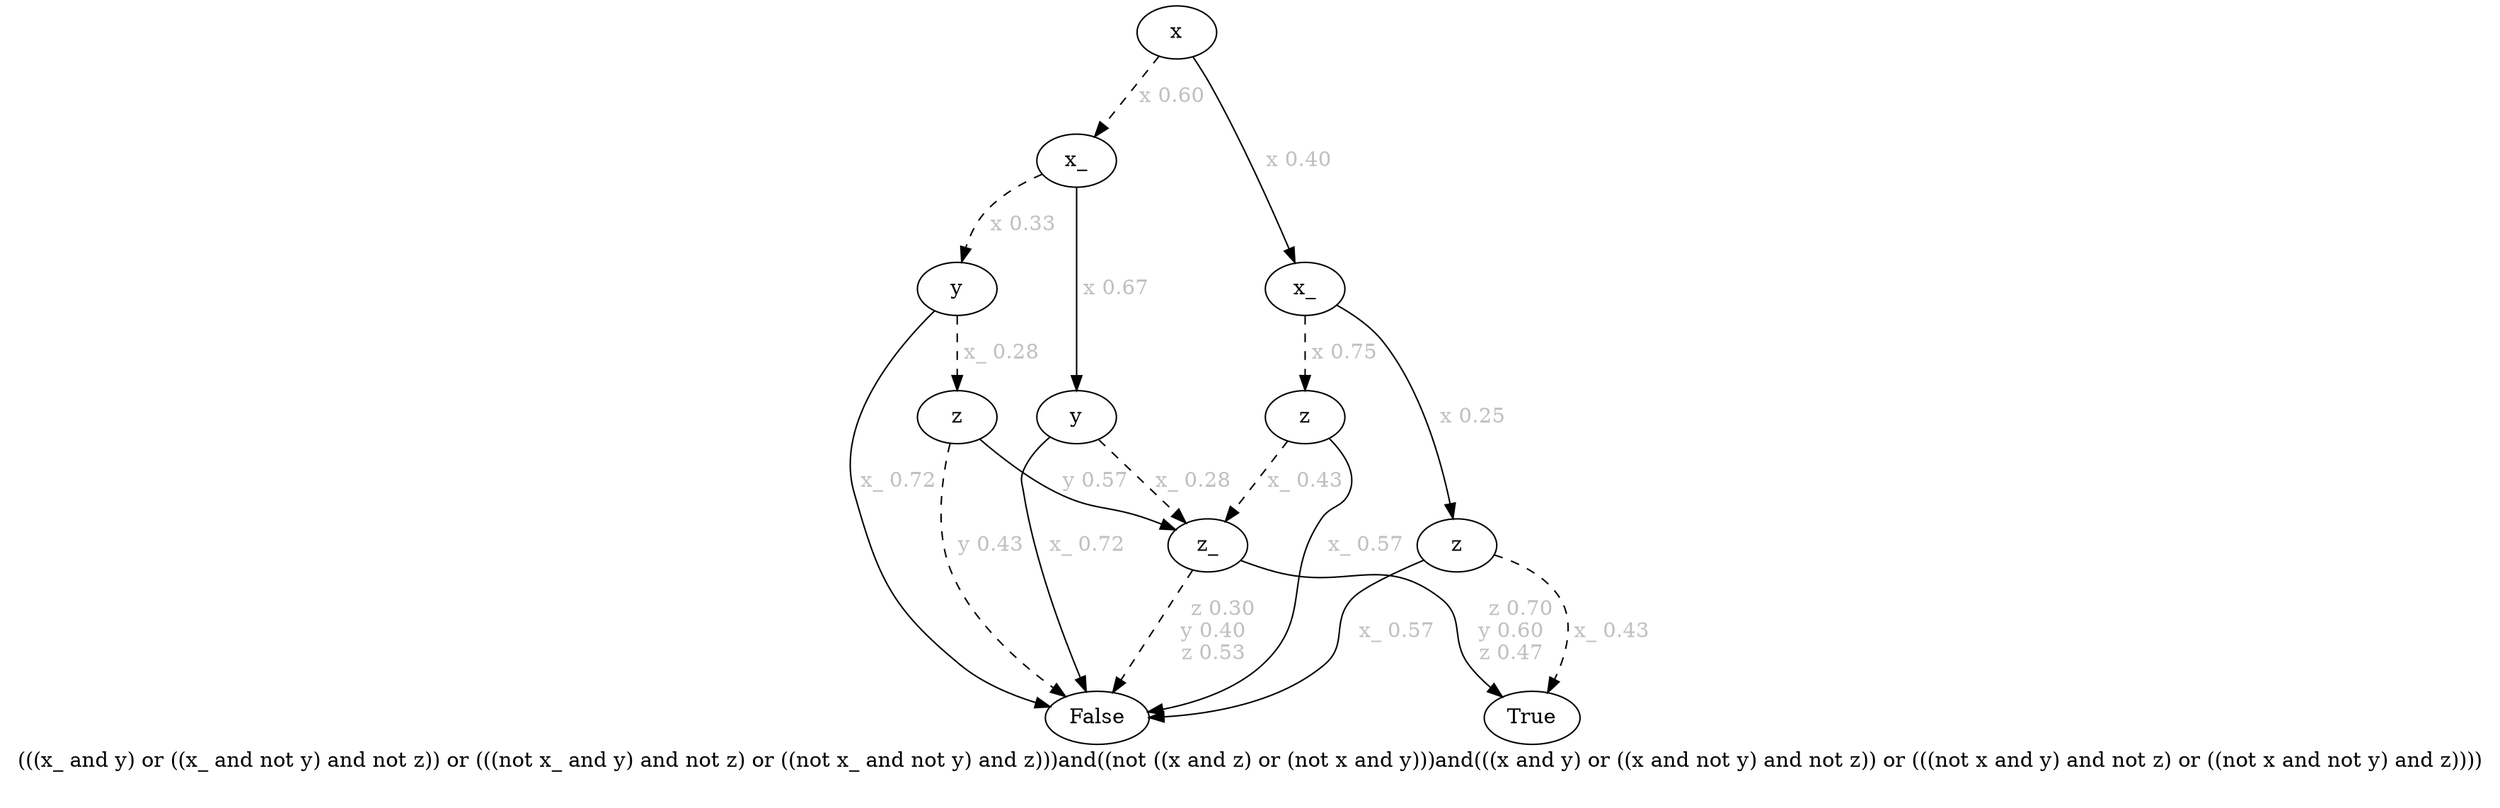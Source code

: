 digraph{
label="(((x_ and y) or ((x_ and not y) and not z)) or (((not x_ and y) and not z) or ((not x_ and not y) and z)))and((not ((x and z) or (not x and y)))and(((x and y) or ((x and not y) and not z)) or (((not x and y) and not z) or ((not x and not y) and z))))\n\n"
2746076367120[label=x]2746076368560[label="x_
"]
2746076367120 -> 2746076368560[style=dashed label=" x 0.60\n" fontcolor = gray]
2746076366160[label="y
"]
2746076368560 -> 2746076366160[style=dashed label=" x 0.33\n" fontcolor = gray]
2746076365680[label="z
"]
2746076366160 -> 2746076365680[style=dashed label=" x_ 0.28\n" fontcolor = gray]
2746076366480[label="False
"]
2746076365680 -> 2746076366480[style=dashed label=" y 0.43\n" fontcolor = gray]
2746076371440[label="z_
"]
2746076365680 -> 2746076371440 [label=" y 0.57\n" fontcolor = gray]
2746076366480[label="False
"]
2746076371440 -> 2746076366480[style=dashed label="   z 0.30\ny 0.40\nz 0.53\n" fontcolor = gray]
2746076368080[label="True
"]
2746076371440 -> 2746076368080 [label="   z 0.70\ny 0.60\nz 0.47\n" fontcolor = gray]
2746076366480[label="False
"]
2746076366160 -> 2746076366480 [label=" x_ 0.72\n" fontcolor = gray]
2746076366000[label="y
"]
2746076368560 -> 2746076366000 [label=" x 0.67\n" fontcolor = gray]
2746076371440[label="z_
"]
2746076366000 -> 2746076371440[style=dashed label=" x_ 0.28\n" fontcolor = gray]
2746076366480[label="False
"]
2746076366000 -> 2746076366480 [label=" x_ 0.72\n" fontcolor = gray]
2746076369520[label="x_
"]
2746076367120 -> 2746076369520 [label=" x 0.40\n" fontcolor = gray]
2746076375600[label="z
"]
2746076369520 -> 2746076375600[style=dashed label=" x 0.75\n" fontcolor = gray]
2746076371440[label="z_
"]
2746076375600 -> 2746076371440[style=dashed label=" x_ 0.43\n" fontcolor = gray]
2746076366480[label="False
"]
2746076375600 -> 2746076366480 [label=" x_ 0.57\n" fontcolor = gray]
2746076375760[label="z
"]
2746076369520 -> 2746076375760 [label=" x 0.25\n" fontcolor = gray]
2746076368080[label="True
"]
2746076375760 -> 2746076368080[style=dashed label=" x_ 0.43\n" fontcolor = gray]
2746076366480[label="False
"]
2746076375760 -> 2746076366480 [label=" x_ 0.57\n" fontcolor = gray]
}